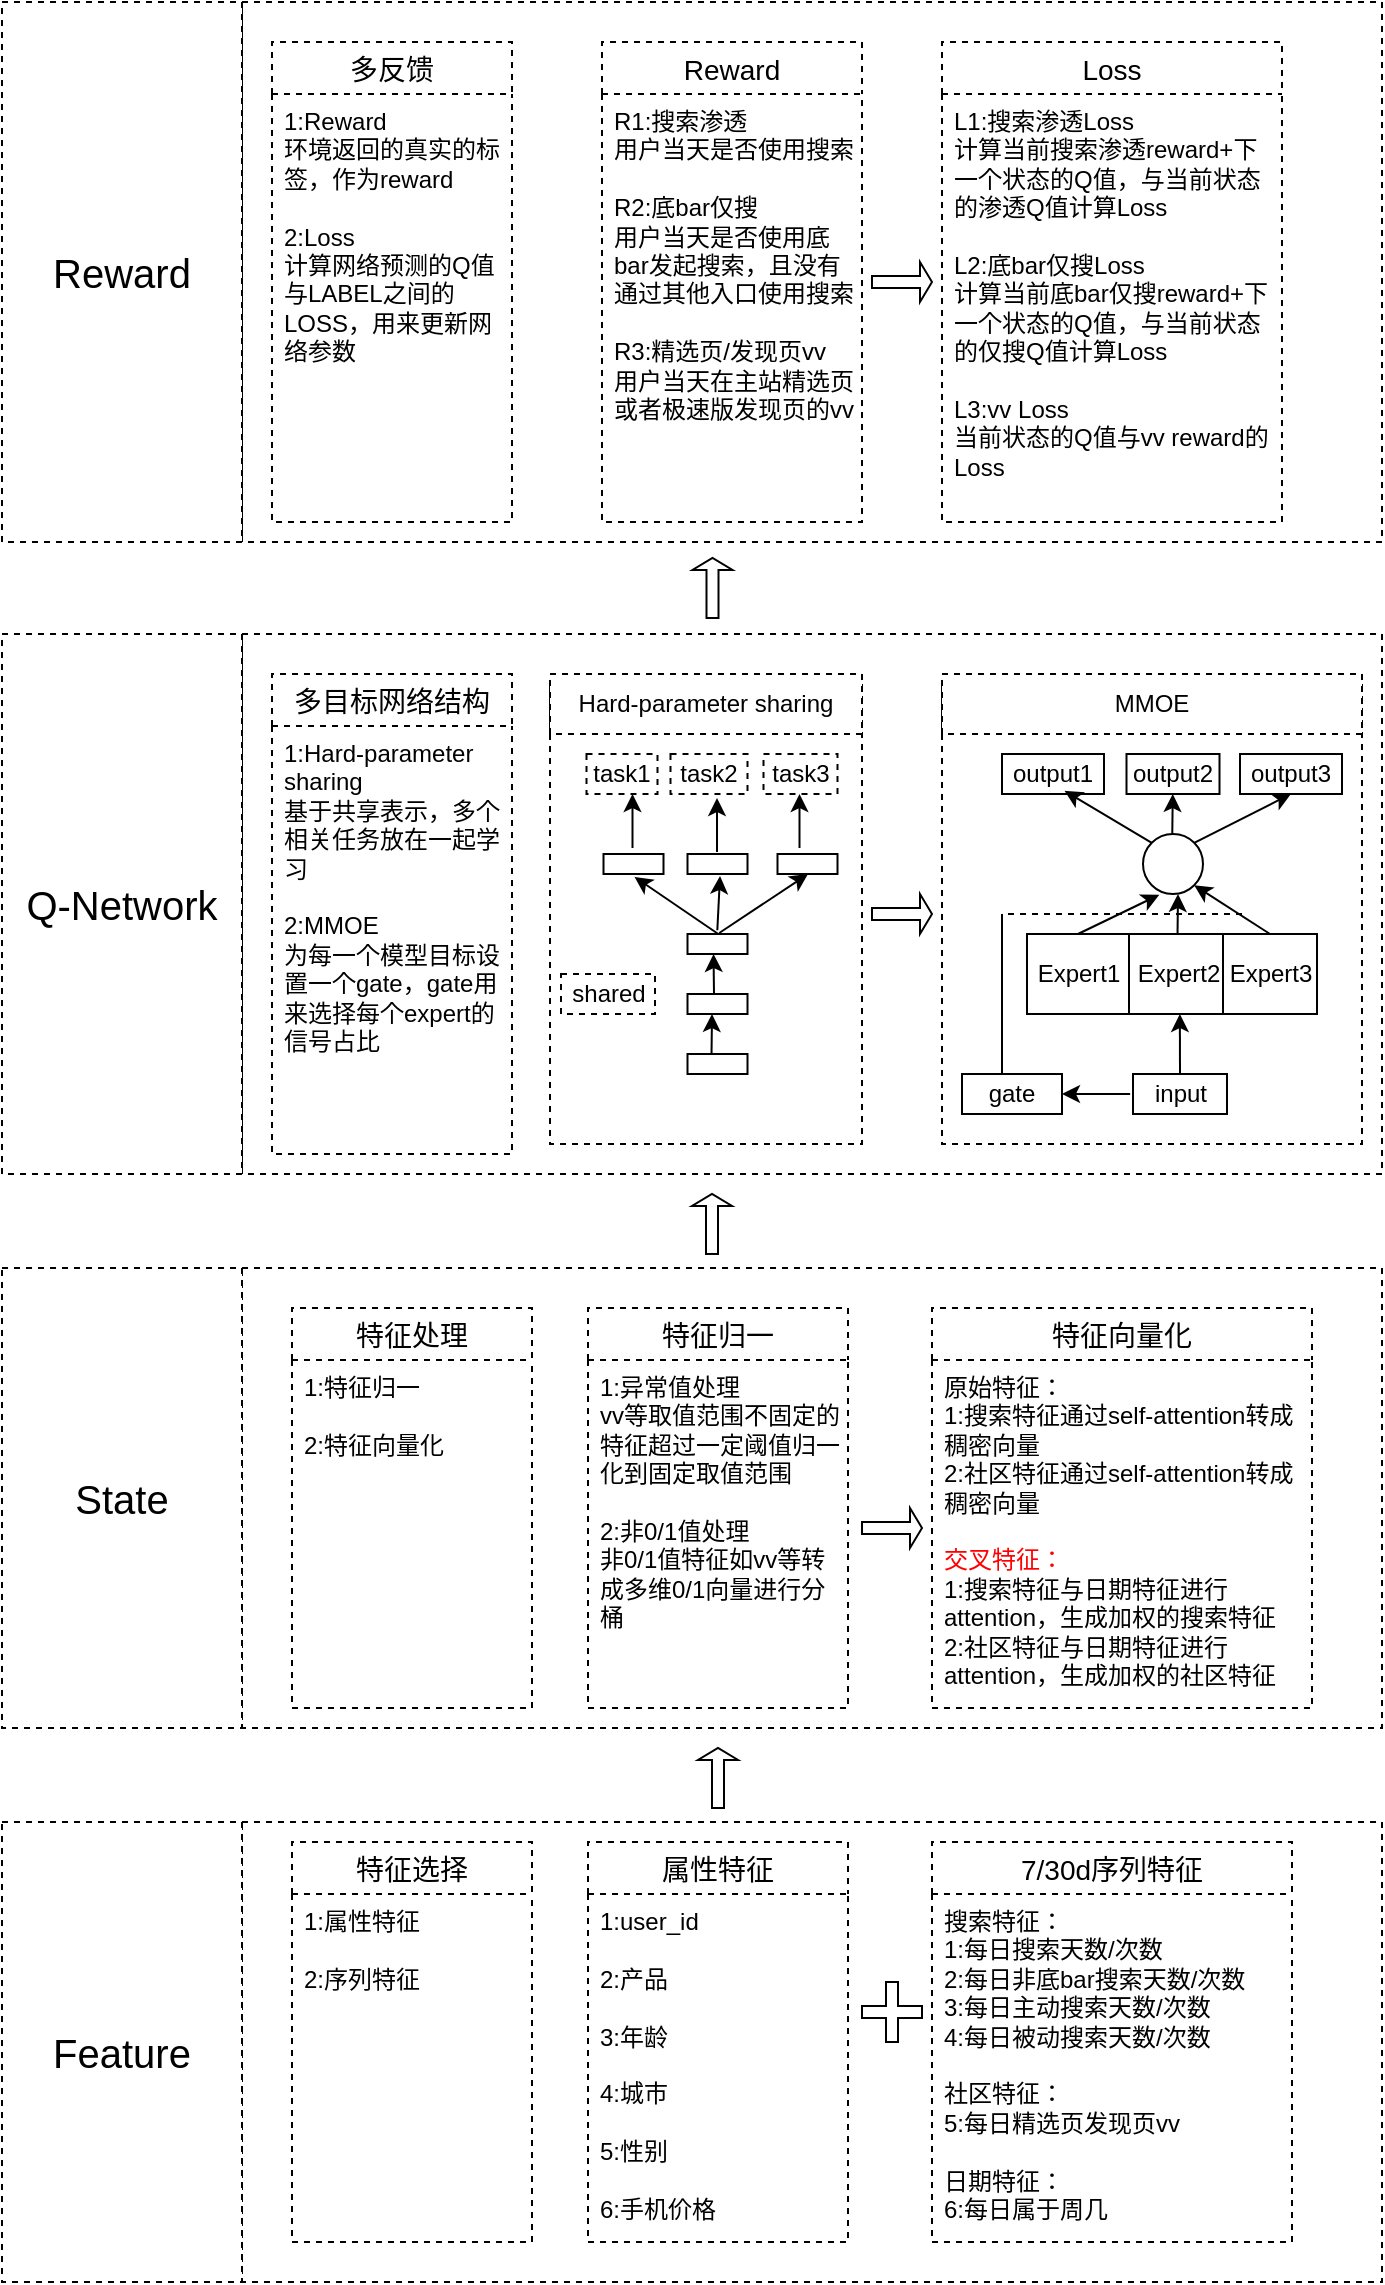 <mxfile version="22.0.8" type="github">
  <diagram name="第 1 页" id="f5xDAh3WusYo4ijW3h7b">
    <mxGraphModel dx="1741" dy="1107" grid="1" gridSize="10" guides="1" tooltips="1" connect="1" arrows="1" fold="1" page="1" pageScale="1" pageWidth="827" pageHeight="1169" math="0" shadow="0">
      <root>
        <mxCell id="0" />
        <mxCell id="1" parent="0" />
        <mxCell id="4zLw2y3MGfTPbHIul2Go-128" value="" style="rounded=0;whiteSpace=wrap;html=1;dashed=1;" parent="1" vertex="1">
          <mxGeometry x="176" y="606" width="570" height="270" as="geometry" />
        </mxCell>
        <mxCell id="4zLw2y3MGfTPbHIul2Go-36" value="" style="rounded=0;whiteSpace=wrap;html=1;dashed=1;" parent="1" vertex="1">
          <mxGeometry x="176" y="1200" width="570" height="230" as="geometry" />
        </mxCell>
        <mxCell id="4zLw2y3MGfTPbHIul2Go-37" value="" style="rounded=0;whiteSpace=wrap;html=1;dashed=1;" parent="1" vertex="1">
          <mxGeometry x="176" y="923" width="570" height="230" as="geometry" />
        </mxCell>
        <mxCell id="4zLw2y3MGfTPbHIul2Go-38" value="属性特征" style="swimlane;fontStyle=0;childLayout=stackLayout;horizontal=1;startSize=26;horizontalStack=0;resizeParent=1;resizeParentMax=0;resizeLast=0;collapsible=1;marginBottom=0;align=center;fontSize=14;dashed=1;" parent="1" vertex="1">
          <mxGeometry x="349" y="1210" width="130" height="200" as="geometry">
            <mxRectangle x="280" y="370" width="100" height="30" as="alternateBounds" />
          </mxGeometry>
        </mxCell>
        <mxCell id="4zLw2y3MGfTPbHIul2Go-39" value="1:user_id&lt;br&gt;&lt;br&gt;2:产品&lt;br&gt;&lt;br&gt;3:年龄&lt;br&gt;&lt;br&gt;4:城市&lt;br&gt;&lt;br&gt;5:性别&lt;br&gt;&lt;br&gt;6:手机价格" style="text;strokeColor=none;fillColor=none;spacingLeft=4;spacingRight=4;overflow=hidden;rotatable=0;points=[[0,0.5],[1,0.5]];portConstraint=eastwest;fontSize=12;whiteSpace=wrap;html=1;" parent="4zLw2y3MGfTPbHIul2Go-38" vertex="1">
          <mxGeometry y="26" width="130" height="174" as="geometry" />
        </mxCell>
        <mxCell id="4zLw2y3MGfTPbHIul2Go-40" value="7/30d序列特征" style="swimlane;fontStyle=0;childLayout=stackLayout;horizontal=1;startSize=26;horizontalStack=0;resizeParent=1;resizeParentMax=0;resizeLast=0;collapsible=1;marginBottom=0;align=center;fontSize=14;dashed=1;" parent="1" vertex="1">
          <mxGeometry x="521" y="1210" width="180" height="200" as="geometry">
            <mxRectangle x="280" y="370" width="100" height="30" as="alternateBounds" />
          </mxGeometry>
        </mxCell>
        <mxCell id="4zLw2y3MGfTPbHIul2Go-41" value="搜索特征：&lt;br&gt;1:每日搜索天数/次数&lt;br&gt;2:每日非底bar搜索天数/次数&lt;br&gt;3:每日主动搜索天数/次数&lt;br&gt;4:每日被动搜索天数/次数&lt;br&gt;&lt;br&gt;社区特征：&lt;br&gt;5:每日精选页发现页vv&lt;br&gt;&lt;br&gt;日期特征：&lt;br&gt;6:每日属于周几" style="text;strokeColor=none;fillColor=none;spacingLeft=4;spacingRight=4;overflow=hidden;rotatable=0;points=[[0,0.5],[1,0.5]];portConstraint=eastwest;fontSize=12;whiteSpace=wrap;html=1;" parent="4zLw2y3MGfTPbHIul2Go-40" vertex="1">
          <mxGeometry y="26" width="180" height="174" as="geometry" />
        </mxCell>
        <mxCell id="4zLw2y3MGfTPbHIul2Go-42" value="特征选择" style="swimlane;fontStyle=0;childLayout=stackLayout;horizontal=1;startSize=26;horizontalStack=0;resizeParent=1;resizeParentMax=0;resizeLast=0;collapsible=1;marginBottom=0;align=center;fontSize=14;dashed=1;" parent="1" vertex="1">
          <mxGeometry x="201" y="1210" width="120" height="200" as="geometry">
            <mxRectangle x="145" y="1230" width="100" height="30" as="alternateBounds" />
          </mxGeometry>
        </mxCell>
        <mxCell id="4zLw2y3MGfTPbHIul2Go-43" value="1:属性特征&lt;br&gt;&lt;br&gt;2:序列特征" style="text;strokeColor=none;fillColor=none;spacingLeft=4;spacingRight=4;overflow=hidden;rotatable=0;points=[[0,0.5],[1,0.5]];portConstraint=eastwest;fontSize=12;whiteSpace=wrap;html=1;" parent="4zLw2y3MGfTPbHIul2Go-42" vertex="1">
          <mxGeometry y="26" width="120" height="174" as="geometry" />
        </mxCell>
        <mxCell id="4zLw2y3MGfTPbHIul2Go-44" value="特征归一" style="swimlane;fontStyle=0;childLayout=stackLayout;horizontal=1;startSize=26;horizontalStack=0;resizeParent=1;resizeParentMax=0;resizeLast=0;collapsible=1;marginBottom=0;align=center;fontSize=14;dashed=1;" parent="1" vertex="1">
          <mxGeometry x="349" y="943" width="130" height="200" as="geometry">
            <mxRectangle x="280" y="370" width="100" height="30" as="alternateBounds" />
          </mxGeometry>
        </mxCell>
        <mxCell id="4zLw2y3MGfTPbHIul2Go-45" value="1:异常值处理&lt;br&gt;vv等取值范围不固定的特征超过一定阈值归一化到固定取值范围&lt;br&gt;&lt;br&gt;2:非0/1值处理&lt;br&gt;非0/1值特征如vv等转成多维0/1向量进行分桶" style="text;strokeColor=none;fillColor=none;spacingLeft=4;spacingRight=4;overflow=hidden;rotatable=0;points=[[0,0.5],[1,0.5]];portConstraint=eastwest;fontSize=12;whiteSpace=wrap;html=1;" parent="4zLw2y3MGfTPbHIul2Go-44" vertex="1">
          <mxGeometry y="26" width="130" height="174" as="geometry" />
        </mxCell>
        <mxCell id="4zLw2y3MGfTPbHIul2Go-46" value="特征向量化" style="swimlane;fontStyle=0;childLayout=stackLayout;horizontal=1;startSize=26;horizontalStack=0;resizeParent=1;resizeParentMax=0;resizeLast=0;collapsible=1;marginBottom=0;align=center;fontSize=14;dashed=1;" parent="1" vertex="1">
          <mxGeometry x="521" y="943" width="190" height="200" as="geometry">
            <mxRectangle x="280" y="370" width="100" height="30" as="alternateBounds" />
          </mxGeometry>
        </mxCell>
        <mxCell id="4zLw2y3MGfTPbHIul2Go-47" value="原始特征：&lt;br&gt;1:搜索特征通过self-attention转成稠密向量&lt;br&gt;2:社区特征通过self-attention转成稠密向量&lt;br&gt;&lt;br&gt;&lt;font color=&quot;#ff0000&quot;&gt;交叉特征：&lt;/font&gt;&lt;br&gt;1:搜索特征与日期特征进行attention，生成加权的搜索特征&lt;br&gt;2:社区特征与日期特征进行attention，生成加权的社区特征" style="text;strokeColor=none;fillColor=none;spacingLeft=4;spacingRight=4;overflow=hidden;rotatable=0;points=[[0,0.5],[1,0.5]];portConstraint=eastwest;fontSize=12;whiteSpace=wrap;html=1;" parent="4zLw2y3MGfTPbHIul2Go-46" vertex="1">
          <mxGeometry y="26" width="190" height="174" as="geometry" />
        </mxCell>
        <mxCell id="4zLw2y3MGfTPbHIul2Go-48" value="特征处理" style="swimlane;fontStyle=0;childLayout=stackLayout;horizontal=1;startSize=26;horizontalStack=0;resizeParent=1;resizeParentMax=0;resizeLast=0;collapsible=1;marginBottom=0;align=center;fontSize=14;dashed=1;" parent="1" vertex="1">
          <mxGeometry x="201" y="943" width="120" height="200" as="geometry">
            <mxRectangle x="145" y="950" width="100" height="30" as="alternateBounds" />
          </mxGeometry>
        </mxCell>
        <mxCell id="4zLw2y3MGfTPbHIul2Go-49" value="1:特征归一&lt;br&gt;&lt;br&gt;2:特征向量化" style="text;strokeColor=none;fillColor=none;spacingLeft=4;spacingRight=4;overflow=hidden;rotatable=0;points=[[0,0.5],[1,0.5]];portConstraint=eastwest;fontSize=12;whiteSpace=wrap;html=1;" parent="4zLw2y3MGfTPbHIul2Go-48" vertex="1">
          <mxGeometry y="26" width="120" height="174" as="geometry" />
        </mxCell>
        <mxCell id="4zLw2y3MGfTPbHIul2Go-50" value="" style="shape=cross;whiteSpace=wrap;html=1;" parent="1" vertex="1">
          <mxGeometry x="486" y="1280" width="30" height="30" as="geometry" />
        </mxCell>
        <mxCell id="4zLw2y3MGfTPbHIul2Go-51" value="" style="shape=singleArrow;whiteSpace=wrap;html=1;" parent="1" vertex="1">
          <mxGeometry x="486" y="1043" width="30" height="20" as="geometry" />
        </mxCell>
        <mxCell id="4zLw2y3MGfTPbHIul2Go-59" value="多目标网络结构" style="swimlane;fontStyle=0;childLayout=stackLayout;horizontal=1;startSize=26;horizontalStack=0;resizeParent=1;resizeParentMax=0;resizeLast=0;collapsible=1;marginBottom=0;align=center;fontSize=14;dashed=1;" parent="1" vertex="1">
          <mxGeometry x="191" y="626" width="120" height="240" as="geometry">
            <mxRectangle x="135" y="630" width="100" height="30" as="alternateBounds" />
          </mxGeometry>
        </mxCell>
        <mxCell id="4zLw2y3MGfTPbHIul2Go-60" value="1:Hard-parameter sharing&lt;br&gt;基于共享表示，多个相关任务放在一起学习&lt;br&gt;&lt;br&gt;2:MMOE&lt;br&gt;为每一个模型目标设置一个gate，gate用来选择每个expert的信号占比" style="text;strokeColor=none;fillColor=none;spacingLeft=4;spacingRight=4;overflow=hidden;rotatable=0;points=[[0,0.5],[1,0.5]];portConstraint=eastwest;fontSize=12;whiteSpace=wrap;html=1;" parent="4zLw2y3MGfTPbHIul2Go-59" vertex="1">
          <mxGeometry y="26" width="120" height="214" as="geometry" />
        </mxCell>
        <mxCell id="4zLw2y3MGfTPbHIul2Go-71" value="" style="verticalLabelPosition=bottom;verticalAlign=top;html=1;shape=mxgraph.basic.rect;fillColor2=none;strokeWidth=1;size=20;indent=5;dashed=1;" parent="1" vertex="1">
          <mxGeometry x="330" y="631" width="156" height="230" as="geometry" />
        </mxCell>
        <mxCell id="4zLw2y3MGfTPbHIul2Go-72" value="" style="verticalLabelPosition=bottom;verticalAlign=top;html=1;shape=mxgraph.basic.rect;fillColor2=none;strokeWidth=1;size=20;indent=5;dashed=1;" parent="1" vertex="1">
          <mxGeometry x="526" y="631" width="210" height="230" as="geometry" />
        </mxCell>
        <mxCell id="4zLw2y3MGfTPbHIul2Go-73" value="" style="verticalLabelPosition=bottom;verticalAlign=top;html=1;shape=mxgraph.basic.rect;fillColor2=none;strokeWidth=1;size=20;indent=5;" parent="1" vertex="1">
          <mxGeometry x="398.75" y="816" width="30" height="10" as="geometry" />
        </mxCell>
        <mxCell id="4zLw2y3MGfTPbHIul2Go-74" value="" style="verticalLabelPosition=bottom;verticalAlign=top;html=1;shape=mxgraph.basic.rect;fillColor2=none;strokeWidth=1;size=20;indent=5;" parent="1" vertex="1">
          <mxGeometry x="398.75" y="786" width="30" height="10" as="geometry" />
        </mxCell>
        <mxCell id="4zLw2y3MGfTPbHIul2Go-75" value="" style="verticalLabelPosition=bottom;verticalAlign=top;html=1;shape=mxgraph.basic.rect;fillColor2=none;strokeWidth=1;size=20;indent=5;" parent="1" vertex="1">
          <mxGeometry x="398.75" y="756" width="30" height="10" as="geometry" />
        </mxCell>
        <mxCell id="4zLw2y3MGfTPbHIul2Go-76" value="" style="verticalLabelPosition=bottom;verticalAlign=top;html=1;shape=mxgraph.basic.rect;fillColor2=none;strokeWidth=1;size=20;indent=5;" parent="1" vertex="1">
          <mxGeometry x="356.75" y="716" width="30" height="10" as="geometry" />
        </mxCell>
        <mxCell id="4zLw2y3MGfTPbHIul2Go-77" value="" style="verticalLabelPosition=bottom;verticalAlign=top;html=1;shape=mxgraph.basic.rect;fillColor2=none;strokeWidth=1;size=20;indent=5;" parent="1" vertex="1">
          <mxGeometry x="398.75" y="716" width="30" height="10" as="geometry" />
        </mxCell>
        <mxCell id="4zLw2y3MGfTPbHIul2Go-78" value="" style="verticalLabelPosition=bottom;verticalAlign=top;html=1;shape=mxgraph.basic.rect;fillColor2=none;strokeWidth=1;size=20;indent=5;" parent="1" vertex="1">
          <mxGeometry x="443.75" y="716" width="30" height="10" as="geometry" />
        </mxCell>
        <mxCell id="4zLw2y3MGfTPbHIul2Go-85" value="" style="endArrow=classic;html=1;rounded=0;exitX=0.513;exitY=0;exitDx=0;exitDy=0;exitPerimeter=0;entryX=0.516;entryY=1.143;entryDx=0;entryDy=0;entryPerimeter=0;" parent="1" source="4zLw2y3MGfTPbHIul2Go-75" target="4zLw2y3MGfTPbHIul2Go-76" edge="1">
          <mxGeometry width="50" height="50" relative="1" as="geometry">
            <mxPoint x="370" y="766" as="sourcePoint" />
            <mxPoint x="420" y="716" as="targetPoint" />
          </mxGeometry>
        </mxCell>
        <mxCell id="4zLw2y3MGfTPbHIul2Go-86" value="" style="endArrow=classic;html=1;rounded=0;exitX=0.497;exitY=-0.19;exitDx=0;exitDy=0;exitPerimeter=0;entryX=0.542;entryY=1.1;entryDx=0;entryDy=0;entryPerimeter=0;" parent="1" source="4zLw2y3MGfTPbHIul2Go-75" edge="1" target="4zLw2y3MGfTPbHIul2Go-77">
          <mxGeometry width="50" height="50" relative="1" as="geometry">
            <mxPoint x="448" y="756" as="sourcePoint" />
            <mxPoint x="406" y="727" as="targetPoint" />
          </mxGeometry>
        </mxCell>
        <mxCell id="4zLw2y3MGfTPbHIul2Go-87" value="" style="endArrow=classic;html=1;rounded=0;exitX=0.529;exitY=-0.048;exitDx=0;exitDy=0;exitPerimeter=0;" parent="1" source="4zLw2y3MGfTPbHIul2Go-75" edge="1">
          <mxGeometry width="50" height="50" relative="1" as="geometry">
            <mxPoint x="416" y="764" as="sourcePoint" />
            <mxPoint x="459" y="726" as="targetPoint" />
          </mxGeometry>
        </mxCell>
        <mxCell id="4zLw2y3MGfTPbHIul2Go-88" value="" style="endArrow=classic;html=1;rounded=0;entryX=0.516;entryY=1.143;entryDx=0;entryDy=0;entryPerimeter=0;" parent="1" edge="1">
          <mxGeometry width="50" height="50" relative="1" as="geometry">
            <mxPoint x="412" y="786" as="sourcePoint" />
            <mxPoint x="411.76" y="766" as="targetPoint" />
          </mxGeometry>
        </mxCell>
        <mxCell id="4zLw2y3MGfTPbHIul2Go-89" value="" style="endArrow=classic;html=1;rounded=0;exitX=0.497;exitY=-0.19;exitDx=0;exitDy=0;exitPerimeter=0;" parent="1" edge="1">
          <mxGeometry width="50" height="50" relative="1" as="geometry">
            <mxPoint x="410.76" y="816" as="sourcePoint" />
            <mxPoint x="411" y="796" as="targetPoint" />
          </mxGeometry>
        </mxCell>
        <mxCell id="4zLw2y3MGfTPbHIul2Go-93" value="shared" style="rounded=0;whiteSpace=wrap;html=1;dashed=1;" parent="1" vertex="1">
          <mxGeometry x="335.5" y="776" width="47" height="20" as="geometry" />
        </mxCell>
        <mxCell id="4zLw2y3MGfTPbHIul2Go-94" value="task1" style="rounded=0;whiteSpace=wrap;html=1;dashed=1;" parent="1" vertex="1">
          <mxGeometry x="348.25" y="666" width="35.5" height="20" as="geometry" />
        </mxCell>
        <mxCell id="4zLw2y3MGfTPbHIul2Go-95" value="task2" style="rounded=0;whiteSpace=wrap;html=1;dashed=1;" parent="1" vertex="1">
          <mxGeometry x="390.25" y="666" width="38.5" height="20" as="geometry" />
        </mxCell>
        <mxCell id="4zLw2y3MGfTPbHIul2Go-96" value="task3" style="rounded=0;whiteSpace=wrap;html=1;dashed=1;" parent="1" vertex="1">
          <mxGeometry x="436.75" y="666" width="37" height="20" as="geometry" />
        </mxCell>
        <mxCell id="4zLw2y3MGfTPbHIul2Go-98" value="" style="endArrow=classic;html=1;rounded=0;exitX=0.497;exitY=-0.19;exitDx=0;exitDy=0;exitPerimeter=0;entryX=0.516;entryY=1.143;entryDx=0;entryDy=0;entryPerimeter=0;" parent="1" edge="1">
          <mxGeometry width="50" height="50" relative="1" as="geometry">
            <mxPoint x="371.25" y="713" as="sourcePoint" />
            <mxPoint x="371.25" y="686" as="targetPoint" />
          </mxGeometry>
        </mxCell>
        <mxCell id="4zLw2y3MGfTPbHIul2Go-99" value="" style="endArrow=classic;html=1;rounded=0;exitX=0.497;exitY=-0.19;exitDx=0;exitDy=0;exitPerimeter=0;entryX=0.516;entryY=1.143;entryDx=0;entryDy=0;entryPerimeter=0;" parent="1" edge="1">
          <mxGeometry width="50" height="50" relative="1" as="geometry">
            <mxPoint x="413.5" y="715" as="sourcePoint" />
            <mxPoint x="413.5" y="688" as="targetPoint" />
          </mxGeometry>
        </mxCell>
        <mxCell id="4zLw2y3MGfTPbHIul2Go-100" value="" style="endArrow=classic;html=1;rounded=0;exitX=0.497;exitY=-0.19;exitDx=0;exitDy=0;exitPerimeter=0;entryX=0.516;entryY=1.143;entryDx=0;entryDy=0;entryPerimeter=0;" parent="1" edge="1">
          <mxGeometry width="50" height="50" relative="1" as="geometry">
            <mxPoint x="454.75" y="713" as="sourcePoint" />
            <mxPoint x="454.75" y="686" as="targetPoint" />
          </mxGeometry>
        </mxCell>
        <mxCell id="4zLw2y3MGfTPbHIul2Go-101" value="Hard-parameter sharing" style="rounded=0;whiteSpace=wrap;html=1;dashed=1;" parent="1" vertex="1">
          <mxGeometry x="330" y="626" width="156" height="30" as="geometry" />
        </mxCell>
        <mxCell id="4zLw2y3MGfTPbHIul2Go-102" value="Expert1" style="rounded=0;whiteSpace=wrap;html=1;" parent="1" vertex="1">
          <mxGeometry x="568.5" y="756" width="51" height="40" as="geometry" />
        </mxCell>
        <mxCell id="4zLw2y3MGfTPbHIul2Go-103" value="Expert2" style="rounded=0;whiteSpace=wrap;html=1;" parent="1" vertex="1">
          <mxGeometry x="619.5" y="756" width="49" height="40" as="geometry" />
        </mxCell>
        <mxCell id="4zLw2y3MGfTPbHIul2Go-104" value="Expert3" style="rounded=0;whiteSpace=wrap;html=1;" parent="1" vertex="1">
          <mxGeometry x="666.5" y="756" width="47" height="40" as="geometry" />
        </mxCell>
        <mxCell id="4zLw2y3MGfTPbHIul2Go-105" value="input" style="rounded=0;whiteSpace=wrap;html=1;" parent="1" vertex="1">
          <mxGeometry x="621.5" y="826" width="47" height="20" as="geometry" />
        </mxCell>
        <mxCell id="4zLw2y3MGfTPbHIul2Go-106" value="gate" style="rounded=0;whiteSpace=wrap;html=1;" parent="1" vertex="1">
          <mxGeometry x="536" y="826" width="50" height="20" as="geometry" />
        </mxCell>
        <mxCell id="4zLw2y3MGfTPbHIul2Go-107" value="" style="endArrow=classic;html=1;rounded=0;exitX=0.5;exitY=0;exitDx=0;exitDy=0;" parent="1" source="4zLw2y3MGfTPbHIul2Go-105" edge="1">
          <mxGeometry width="50" height="50" relative="1" as="geometry">
            <mxPoint x="644.69" y="816" as="sourcePoint" />
            <mxPoint x="644.93" y="796" as="targetPoint" />
          </mxGeometry>
        </mxCell>
        <mxCell id="4zLw2y3MGfTPbHIul2Go-109" value="" style="endArrow=classic;html=1;rounded=0;exitX=0.5;exitY=0;exitDx=0;exitDy=0;" parent="1" edge="1">
          <mxGeometry width="50" height="50" relative="1" as="geometry">
            <mxPoint x="620.07" y="836" as="sourcePoint" />
            <mxPoint x="586" y="836" as="targetPoint" />
          </mxGeometry>
        </mxCell>
        <mxCell id="4zLw2y3MGfTPbHIul2Go-110" value="output1" style="rounded=0;whiteSpace=wrap;html=1;" parent="1" vertex="1">
          <mxGeometry x="556" y="666" width="51" height="20" as="geometry" />
        </mxCell>
        <mxCell id="4zLw2y3MGfTPbHIul2Go-111" value="output3" style="rounded=0;whiteSpace=wrap;html=1;" parent="1" vertex="1">
          <mxGeometry x="675" y="666" width="51" height="20" as="geometry" />
        </mxCell>
        <mxCell id="4zLw2y3MGfTPbHIul2Go-112" value="" style="ellipse;whiteSpace=wrap;html=1;aspect=fixed;" parent="1" vertex="1">
          <mxGeometry x="626.5" y="706" width="30" height="30" as="geometry" />
        </mxCell>
        <mxCell id="4zLw2y3MGfTPbHIul2Go-113" value="" style="endArrow=classic;html=1;rounded=0;exitX=0.5;exitY=0;exitDx=0;exitDy=0;" parent="1" edge="1">
          <mxGeometry width="50" height="50" relative="1" as="geometry">
            <mxPoint x="643.76" y="756" as="sourcePoint" />
            <mxPoint x="644" y="736" as="targetPoint" />
          </mxGeometry>
        </mxCell>
        <mxCell id="4zLw2y3MGfTPbHIul2Go-114" value="" style="endArrow=classic;html=1;rounded=0;exitX=0.5;exitY=0;exitDx=0;exitDy=0;entryX=0.273;entryY=1.012;entryDx=0;entryDy=0;entryPerimeter=0;" parent="1" source="4zLw2y3MGfTPbHIul2Go-102" target="4zLw2y3MGfTPbHIul2Go-112" edge="1">
          <mxGeometry width="50" height="50" relative="1" as="geometry">
            <mxPoint x="655" y="836" as="sourcePoint" />
            <mxPoint x="654.93" y="806" as="targetPoint" />
          </mxGeometry>
        </mxCell>
        <mxCell id="4zLw2y3MGfTPbHIul2Go-118" value="" style="endArrow=classic;html=1;rounded=0;exitX=0.5;exitY=0;exitDx=0;exitDy=0;entryX=1;entryY=1;entryDx=0;entryDy=0;" parent="1" source="4zLw2y3MGfTPbHIul2Go-104" target="4zLw2y3MGfTPbHIul2Go-112" edge="1">
          <mxGeometry width="50" height="50" relative="1" as="geometry">
            <mxPoint x="689.76" y="756" as="sourcePoint" />
            <mxPoint x="689.69" y="726" as="targetPoint" />
          </mxGeometry>
        </mxCell>
        <mxCell id="4zLw2y3MGfTPbHIul2Go-123" value="" style="endArrow=none;html=1;rounded=0;" parent="1" edge="1">
          <mxGeometry width="50" height="50" relative="1" as="geometry">
            <mxPoint x="556" y="826" as="sourcePoint" />
            <mxPoint x="556" y="746" as="targetPoint" />
          </mxGeometry>
        </mxCell>
        <mxCell id="4zLw2y3MGfTPbHIul2Go-124" value="" style="endArrow=none;html=1;rounded=0;dashed=1;" parent="1" edge="1">
          <mxGeometry width="50" height="50" relative="1" as="geometry">
            <mxPoint x="676" y="746" as="sourcePoint" />
            <mxPoint x="556" y="746" as="targetPoint" />
          </mxGeometry>
        </mxCell>
        <mxCell id="4zLw2y3MGfTPbHIul2Go-125" value="" style="endArrow=classic;html=1;rounded=0;exitX=0;exitY=0;exitDx=0;exitDy=0;entryX=0.613;entryY=0.921;entryDx=0;entryDy=0;entryPerimeter=0;" parent="1" source="4zLw2y3MGfTPbHIul2Go-112" target="4zLw2y3MGfTPbHIul2Go-110" edge="1">
          <mxGeometry width="50" height="50" relative="1" as="geometry">
            <mxPoint x="610.76" y="726" as="sourcePoint" />
            <mxPoint x="610.69" y="696" as="targetPoint" />
          </mxGeometry>
        </mxCell>
        <mxCell id="4zLw2y3MGfTPbHIul2Go-126" value="" style="endArrow=classic;html=1;rounded=0;exitX=1;exitY=0;exitDx=0;exitDy=0;entryX=0.5;entryY=1;entryDx=0;entryDy=0;" parent="1" source="4zLw2y3MGfTPbHIul2Go-112" target="4zLw2y3MGfTPbHIul2Go-111" edge="1">
          <mxGeometry width="50" height="50" relative="1" as="geometry">
            <mxPoint x="675.26" y="726" as="sourcePoint" />
            <mxPoint x="675.19" y="696" as="targetPoint" />
          </mxGeometry>
        </mxCell>
        <mxCell id="4zLw2y3MGfTPbHIul2Go-127" value="MMOE" style="rounded=0;whiteSpace=wrap;html=1;dashed=1;" parent="1" vertex="1">
          <mxGeometry x="526" y="626" width="210" height="30" as="geometry" />
        </mxCell>
        <mxCell id="4zLw2y3MGfTPbHIul2Go-129" value="" style="shape=singleArrow;whiteSpace=wrap;html=1;" parent="1" vertex="1">
          <mxGeometry x="491" y="736" width="30" height="20" as="geometry" />
        </mxCell>
        <mxCell id="4zLw2y3MGfTPbHIul2Go-132" value="" style="shape=singleArrow;direction=north;whiteSpace=wrap;html=1;" parent="1" vertex="1">
          <mxGeometry x="401" y="886" width="20" height="30" as="geometry" />
        </mxCell>
        <mxCell id="4zLw2y3MGfTPbHIul2Go-136" value="output2" style="rounded=0;whiteSpace=wrap;html=1;" parent="1" vertex="1">
          <mxGeometry x="618.25" y="666" width="46.5" height="20" as="geometry" />
        </mxCell>
        <mxCell id="4zLw2y3MGfTPbHIul2Go-139" value="" style="endArrow=classic;html=1;rounded=0;exitX=0.5;exitY=0;exitDx=0;exitDy=0;" parent="1" edge="1">
          <mxGeometry width="50" height="50" relative="1" as="geometry">
            <mxPoint x="641.14" y="706" as="sourcePoint" />
            <mxPoint x="641.38" y="686" as="targetPoint" />
          </mxGeometry>
        </mxCell>
        <mxCell id="4zLw2y3MGfTPbHIul2Go-143" value="" style="shape=singleArrow;direction=north;whiteSpace=wrap;html=1;" parent="1" vertex="1">
          <mxGeometry x="404" y="1163" width="20" height="30" as="geometry" />
        </mxCell>
        <mxCell id="4zLw2y3MGfTPbHIul2Go-144" value="&lt;font style=&quot;font-size: 20px;&quot;&gt;State&lt;/font&gt;" style="rounded=0;whiteSpace=wrap;html=1;dashed=1;" parent="1" vertex="1">
          <mxGeometry x="56" y="923" width="120" height="230" as="geometry" />
        </mxCell>
        <mxCell id="4zLw2y3MGfTPbHIul2Go-145" value="&lt;font style=&quot;font-size: 20px;&quot;&gt;Q-Network&lt;/font&gt;" style="rounded=0;whiteSpace=wrap;html=1;dashed=1;" parent="1" vertex="1">
          <mxGeometry x="56" y="606" width="120" height="270" as="geometry" />
        </mxCell>
        <mxCell id="4zLw2y3MGfTPbHIul2Go-146" value="&lt;font style=&quot;font-size: 20px;&quot;&gt;Feature&lt;/font&gt;" style="rounded=0;whiteSpace=wrap;html=1;dashed=1;" parent="1" vertex="1">
          <mxGeometry x="56" y="1200" width="120" height="230" as="geometry" />
        </mxCell>
        <mxCell id="9_TiKbL8aG8ugw_iiqsg-3" value="" style="rounded=0;whiteSpace=wrap;html=1;dashed=1;" vertex="1" parent="1">
          <mxGeometry x="176" y="290" width="570" height="270" as="geometry" />
        </mxCell>
        <mxCell id="9_TiKbL8aG8ugw_iiqsg-4" value="&lt;font style=&quot;font-size: 20px;&quot;&gt;Reward&lt;/font&gt;" style="rounded=0;whiteSpace=wrap;html=1;dashed=1;" vertex="1" parent="1">
          <mxGeometry x="56" y="290" width="120" height="270" as="geometry" />
        </mxCell>
        <mxCell id="9_TiKbL8aG8ugw_iiqsg-5" value="" style="shape=singleArrow;direction=north;whiteSpace=wrap;html=1;" vertex="1" parent="1">
          <mxGeometry x="401.25" y="568" width="20" height="30" as="geometry" />
        </mxCell>
        <mxCell id="9_TiKbL8aG8ugw_iiqsg-8" value="多反馈" style="swimlane;fontStyle=0;childLayout=stackLayout;horizontal=1;startSize=26;horizontalStack=0;resizeParent=1;resizeParentMax=0;resizeLast=0;collapsible=1;marginBottom=0;align=center;fontSize=14;dashed=1;" vertex="1" parent="1">
          <mxGeometry x="191" y="310" width="120" height="240" as="geometry">
            <mxRectangle x="135" y="630" width="100" height="30" as="alternateBounds" />
          </mxGeometry>
        </mxCell>
        <mxCell id="9_TiKbL8aG8ugw_iiqsg-9" value="1:Reward&lt;br&gt;环境返回的真实的标签，作为reward&lt;br&gt;&lt;br&gt;2:Loss&lt;br&gt;计算网络预测的Q值与LABEL之间的LOSS，用来更新网络参数" style="text;strokeColor=none;fillColor=none;spacingLeft=4;spacingRight=4;overflow=hidden;rotatable=0;points=[[0,0.5],[1,0.5]];portConstraint=eastwest;fontSize=12;whiteSpace=wrap;html=1;" vertex="1" parent="9_TiKbL8aG8ugw_iiqsg-8">
          <mxGeometry y="26" width="120" height="214" as="geometry" />
        </mxCell>
        <mxCell id="9_TiKbL8aG8ugw_iiqsg-10" value="Reward" style="swimlane;fontStyle=0;childLayout=stackLayout;horizontal=1;startSize=26;horizontalStack=0;resizeParent=1;resizeParentMax=0;resizeLast=0;collapsible=1;marginBottom=0;align=center;fontSize=14;dashed=1;" vertex="1" parent="1">
          <mxGeometry x="356" y="310" width="130" height="240" as="geometry">
            <mxRectangle x="280" y="370" width="100" height="30" as="alternateBounds" />
          </mxGeometry>
        </mxCell>
        <mxCell id="9_TiKbL8aG8ugw_iiqsg-11" value="R1:搜索渗透&lt;br&gt;用户当天是否使用搜索&lt;br&gt;&lt;br&gt;R2:底bar仅搜&lt;br&gt;用户当天是否使用底bar发起搜索，且没有通过其他入口使用搜索&lt;br&gt;&lt;br&gt;R3:精选页/发现页vv&lt;br&gt;用户当天在主站精选页或者极速版发现页的vv" style="text;strokeColor=none;fillColor=none;spacingLeft=4;spacingRight=4;overflow=hidden;rotatable=0;points=[[0,0.5],[1,0.5]];portConstraint=eastwest;fontSize=12;whiteSpace=wrap;html=1;" vertex="1" parent="9_TiKbL8aG8ugw_iiqsg-10">
          <mxGeometry y="26" width="130" height="214" as="geometry" />
        </mxCell>
        <mxCell id="9_TiKbL8aG8ugw_iiqsg-12" value="Loss" style="swimlane;fontStyle=0;childLayout=stackLayout;horizontal=1;startSize=26;horizontalStack=0;resizeParent=1;resizeParentMax=0;resizeLast=0;collapsible=1;marginBottom=0;align=center;fontSize=14;dashed=1;" vertex="1" parent="1">
          <mxGeometry x="526" y="310" width="170" height="240" as="geometry">
            <mxRectangle x="280" y="370" width="100" height="30" as="alternateBounds" />
          </mxGeometry>
        </mxCell>
        <mxCell id="9_TiKbL8aG8ugw_iiqsg-13" value="L1:搜索渗透Loss&amp;nbsp;&lt;br&gt;计算当前搜索渗透reward+下一个状态的Q值，与当前状态的渗透Q值计算Loss&lt;br&gt;&lt;br&gt;L2:底bar仅搜Loss&lt;br&gt;计算当前底bar仅搜reward+下一个状态的Q值，与当前状态的仅搜Q值计算Loss&lt;br&gt;&lt;br&gt;L3:vv Loss&lt;br&gt;当前状态的Q值与vv reward的Loss" style="text;strokeColor=none;fillColor=none;spacingLeft=4;spacingRight=4;overflow=hidden;rotatable=0;points=[[0,0.5],[1,0.5]];portConstraint=eastwest;fontSize=12;whiteSpace=wrap;html=1;" vertex="1" parent="9_TiKbL8aG8ugw_iiqsg-12">
          <mxGeometry y="26" width="170" height="214" as="geometry" />
        </mxCell>
        <mxCell id="9_TiKbL8aG8ugw_iiqsg-14" value="" style="shape=singleArrow;whiteSpace=wrap;html=1;" vertex="1" parent="1">
          <mxGeometry x="491" y="420" width="30" height="20" as="geometry" />
        </mxCell>
      </root>
    </mxGraphModel>
  </diagram>
</mxfile>
